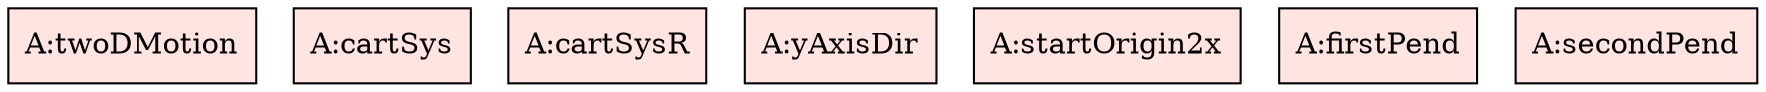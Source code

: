 digraph avsa {


	twoDMotion	[shape=box, color=black, style=filled, fillcolor=mistyrose, label="A:twoDMotion"];
	cartSys	[shape=box, color=black, style=filled, fillcolor=mistyrose, label="A:cartSys"];
	cartSysR	[shape=box, color=black, style=filled, fillcolor=mistyrose, label="A:cartSysR"];
	yAxisDir	[shape=box, color=black, style=filled, fillcolor=mistyrose, label="A:yAxisDir"];
	startOrigin2x	[shape=box, color=black, style=filled, fillcolor=mistyrose, label="A:startOrigin2x"];
	firstPend	[shape=box, color=black, style=filled, fillcolor=mistyrose, label="A:firstPend"];
	secondPend	[shape=box, color=black, style=filled, fillcolor=mistyrose, label="A:secondPend"];

	subgraph A {
	rank="same"
	{twoDMotion, cartSys, cartSysR, yAxisDir, startOrigin2x, firstPend, secondPend}
	}

}
